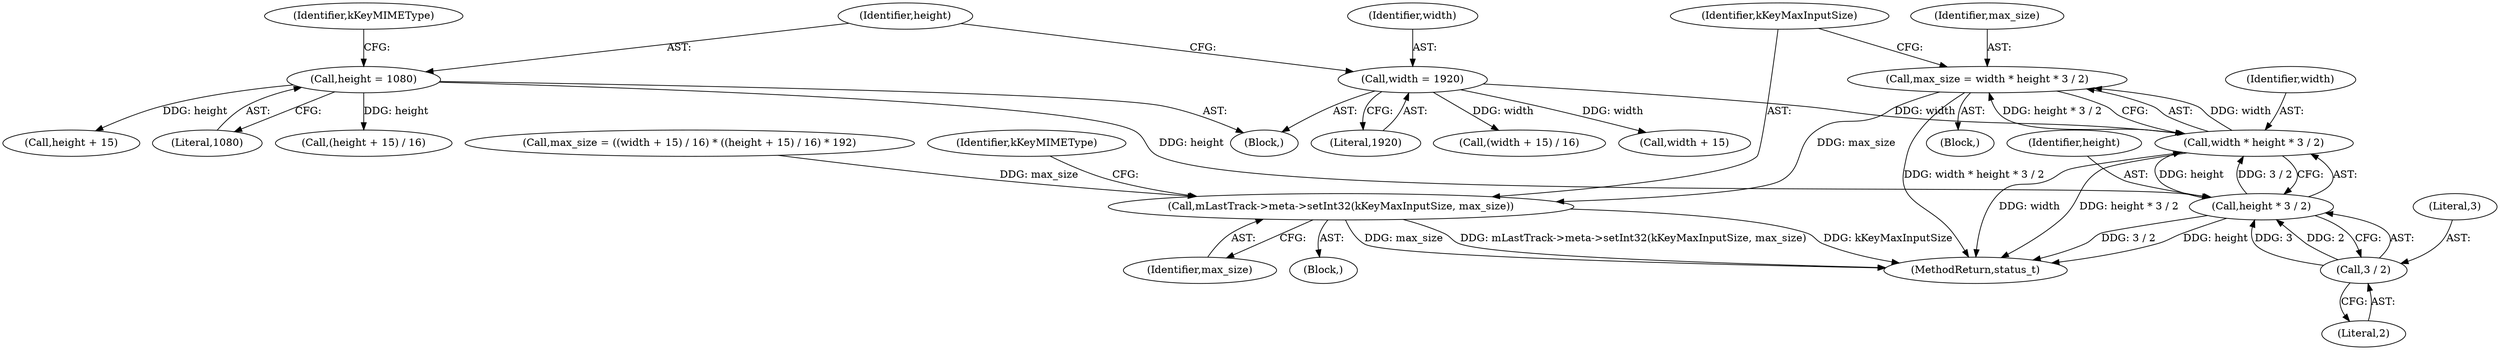digraph "0_Android_f4a88c8ed4f8186b3d6e2852993e063fc33ff231@integer" {
"1001896" [label="(Call,max_size = width * height * 3 / 2)"];
"1001898" [label="(Call,width * height * 3 / 2)"];
"1001861" [label="(Call,width = 1920)"];
"1001900" [label="(Call,height * 3 / 2)"];
"1001864" [label="(Call,height = 1080)"];
"1001902" [label="(Call,3 / 2)"];
"1001905" [label="(Call,mLastTrack->meta->setInt32(kKeyMaxInputSize, max_size))"];
"1001896" [label="(Call,max_size = width * height * 3 / 2)"];
"1001903" [label="(Literal,3)"];
"1001879" [label="(Call,max_size = ((width + 15) / 16) * ((height + 15) / 16) * 192)"];
"1001866" [label="(Literal,1080)"];
"1001858" [label="(Block,)"];
"1001864" [label="(Call,height = 1080)"];
"1001895" [label="(Block,)"];
"1001898" [label="(Call,width * height * 3 / 2)"];
"1001865" [label="(Identifier,height)"];
"1001882" [label="(Call,(width + 15) / 16)"];
"1001883" [label="(Call,width + 15)"];
"1001862" [label="(Identifier,width)"];
"1001870" [label="(Identifier,kKeyMIMEType)"];
"1001897" [label="(Identifier,max_size)"];
"1001902" [label="(Call,3 / 2)"];
"1001907" [label="(Identifier,max_size)"];
"1001900" [label="(Call,height * 3 / 2)"];
"1001906" [label="(Identifier,kKeyMaxInputSize)"];
"1001899" [label="(Identifier,width)"];
"1001843" [label="(Block,)"];
"1001904" [label="(Literal,2)"];
"1001888" [label="(Call,(height + 15) / 16)"];
"1002911" [label="(MethodReturn,status_t)"];
"1001889" [label="(Call,height + 15)"];
"1001911" [label="(Identifier,kKeyMIMEType)"];
"1001905" [label="(Call,mLastTrack->meta->setInt32(kKeyMaxInputSize, max_size))"];
"1001861" [label="(Call,width = 1920)"];
"1001863" [label="(Literal,1920)"];
"1001901" [label="(Identifier,height)"];
"1001896" -> "1001895"  [label="AST: "];
"1001896" -> "1001898"  [label="CFG: "];
"1001897" -> "1001896"  [label="AST: "];
"1001898" -> "1001896"  [label="AST: "];
"1001906" -> "1001896"  [label="CFG: "];
"1001896" -> "1002911"  [label="DDG: width * height * 3 / 2"];
"1001898" -> "1001896"  [label="DDG: width"];
"1001898" -> "1001896"  [label="DDG: height * 3 / 2"];
"1001896" -> "1001905"  [label="DDG: max_size"];
"1001898" -> "1001900"  [label="CFG: "];
"1001899" -> "1001898"  [label="AST: "];
"1001900" -> "1001898"  [label="AST: "];
"1001898" -> "1002911"  [label="DDG: width"];
"1001898" -> "1002911"  [label="DDG: height * 3 / 2"];
"1001861" -> "1001898"  [label="DDG: width"];
"1001900" -> "1001898"  [label="DDG: height"];
"1001900" -> "1001898"  [label="DDG: 3 / 2"];
"1001861" -> "1001858"  [label="AST: "];
"1001861" -> "1001863"  [label="CFG: "];
"1001862" -> "1001861"  [label="AST: "];
"1001863" -> "1001861"  [label="AST: "];
"1001865" -> "1001861"  [label="CFG: "];
"1001861" -> "1001882"  [label="DDG: width"];
"1001861" -> "1001883"  [label="DDG: width"];
"1001900" -> "1001902"  [label="CFG: "];
"1001901" -> "1001900"  [label="AST: "];
"1001902" -> "1001900"  [label="AST: "];
"1001900" -> "1002911"  [label="DDG: 3 / 2"];
"1001900" -> "1002911"  [label="DDG: height"];
"1001864" -> "1001900"  [label="DDG: height"];
"1001902" -> "1001900"  [label="DDG: 3"];
"1001902" -> "1001900"  [label="DDG: 2"];
"1001864" -> "1001858"  [label="AST: "];
"1001864" -> "1001866"  [label="CFG: "];
"1001865" -> "1001864"  [label="AST: "];
"1001866" -> "1001864"  [label="AST: "];
"1001870" -> "1001864"  [label="CFG: "];
"1001864" -> "1001888"  [label="DDG: height"];
"1001864" -> "1001889"  [label="DDG: height"];
"1001902" -> "1001904"  [label="CFG: "];
"1001903" -> "1001902"  [label="AST: "];
"1001904" -> "1001902"  [label="AST: "];
"1001905" -> "1001843"  [label="AST: "];
"1001905" -> "1001907"  [label="CFG: "];
"1001906" -> "1001905"  [label="AST: "];
"1001907" -> "1001905"  [label="AST: "];
"1001911" -> "1001905"  [label="CFG: "];
"1001905" -> "1002911"  [label="DDG: max_size"];
"1001905" -> "1002911"  [label="DDG: mLastTrack->meta->setInt32(kKeyMaxInputSize, max_size)"];
"1001905" -> "1002911"  [label="DDG: kKeyMaxInputSize"];
"1001879" -> "1001905"  [label="DDG: max_size"];
}
